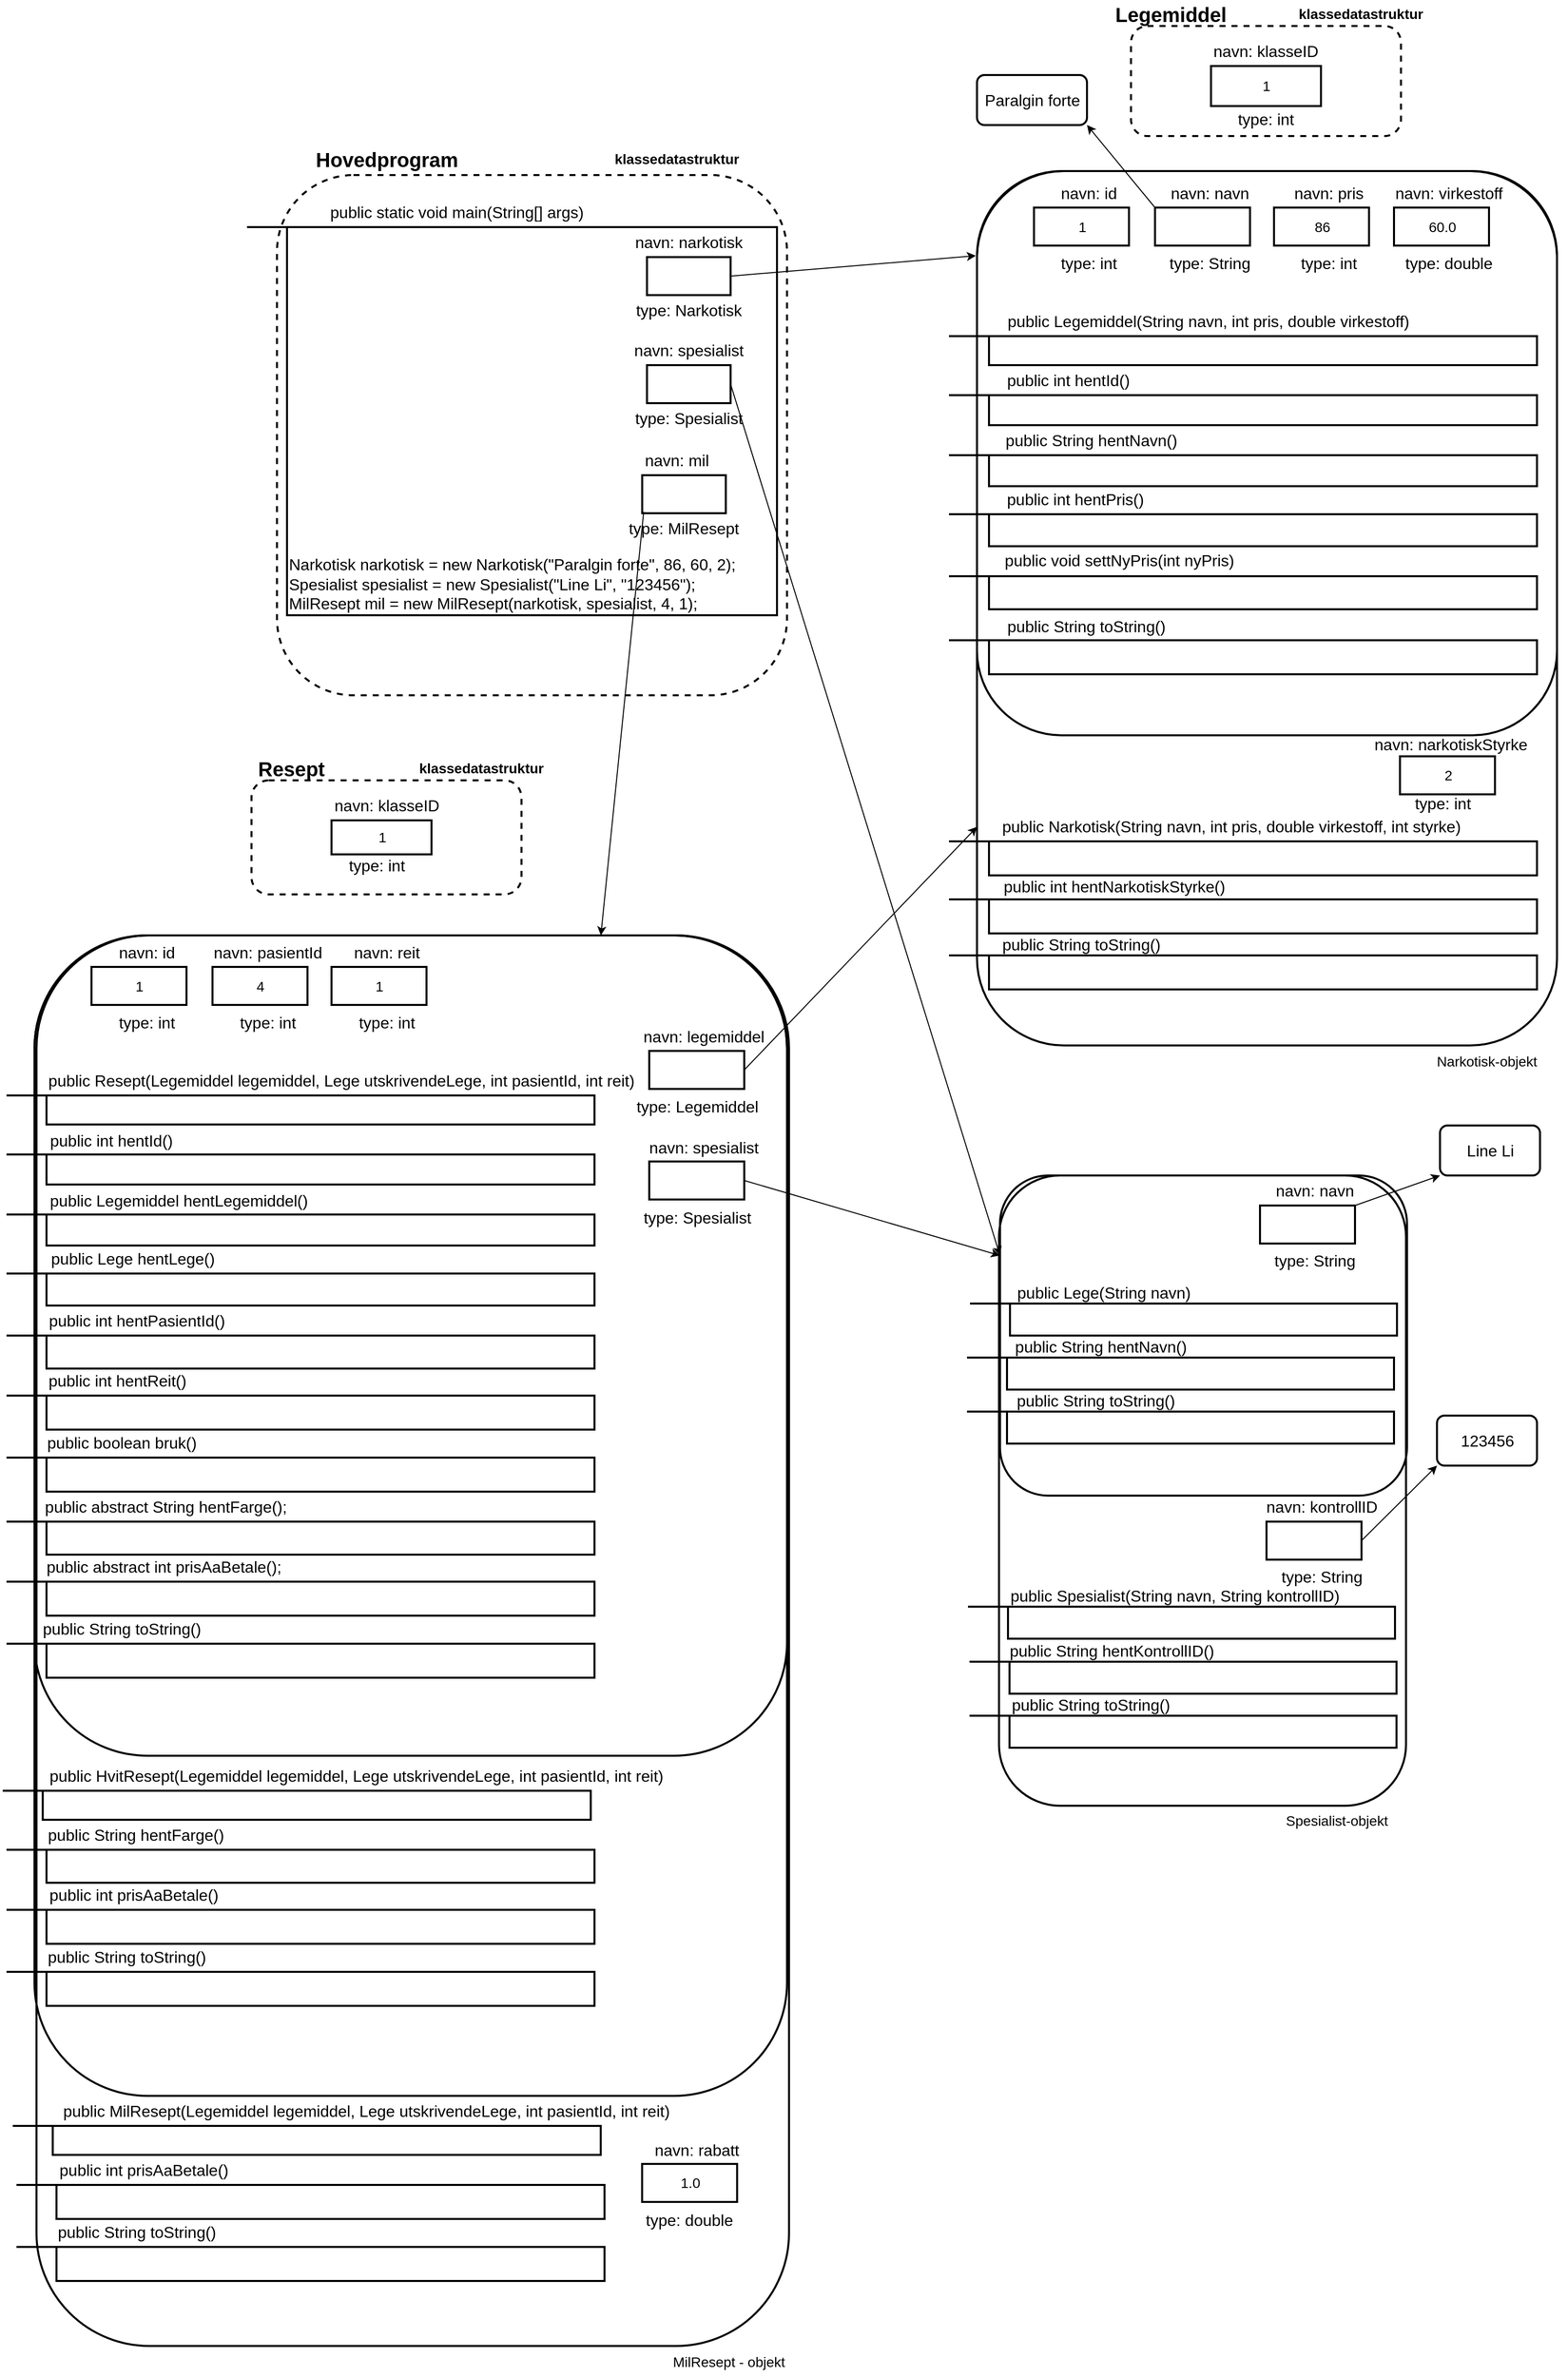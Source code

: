 <mxfile version="16.1.2" type="device"><diagram id="jL0R63EHGqSaQ3ebY0GH" name="Page-1"><mxGraphModel dx="2605" dy="2899" grid="1" gridSize="10" guides="1" tooltips="1" connect="1" arrows="1" fold="1" page="1" pageScale="1" pageWidth="827" pageHeight="1169" math="0" shadow="0"><root><mxCell id="0"/><mxCell id="1" parent="0"/><mxCell id="su1czz2jdHZfxwW2khni-202" value="" style="rounded=1;whiteSpace=wrap;html=1;fontSize=16;strokeWidth=2;fillColor=none;" parent="1" vertex="1"><mxGeometry x="-140.5" y="880" width="752.5" height="1410" as="geometry"/></mxCell><mxCell id="su1czz2jdHZfxwW2khni-120" value="" style="rounded=1;whiteSpace=wrap;html=1;fontSize=16;strokeWidth=2;fillColor=none;" parent="1" vertex="1"><mxGeometry x="-142.5" y="880" width="752.5" height="1160" as="geometry"/></mxCell><mxCell id="su1czz2jdHZfxwW2khni-105" value="" style="rounded=1;whiteSpace=wrap;html=1;fontSize=16;strokeWidth=2;fillColor=none;" parent="1" vertex="1"><mxGeometry x="822" y="1120" width="407" height="630" as="geometry"/></mxCell><mxCell id="su1czz2jdHZfxwW2khni-63" value="" style="rounded=1;whiteSpace=wrap;html=1;fontSize=16;strokeWidth=2;fillColor=none;" parent="1" vertex="1"><mxGeometry x="800" y="116" width="580" height="874" as="geometry"/></mxCell><mxCell id="su1czz2jdHZfxwW2khni-1" value="" style="rounded=1;whiteSpace=wrap;html=1;fillColor=none;strokeWidth=2;dashed=1;" parent="1" vertex="1"><mxGeometry x="100" y="120" width="510" height="520" as="geometry"/></mxCell><mxCell id="su1czz2jdHZfxwW2khni-2" value="klassedatastruktur" style="text;align=center;fontStyle=1;verticalAlign=middle;spacingLeft=3;spacingRight=3;strokeColor=none;rotatable=0;points=[[0,0.5],[1,0.5]];portConstraint=eastwest;dashed=1;fontSize=14;fillColor=none;" parent="1" vertex="1"><mxGeometry x="460" y="90" width="80" height="26" as="geometry"/></mxCell><mxCell id="su1czz2jdHZfxwW2khni-3" value="Hovedprogram" style="text;align=center;fontStyle=1;verticalAlign=middle;spacingLeft=3;spacingRight=3;strokeColor=none;rotatable=0;points=[[0,0.5],[1,0.5]];portConstraint=eastwest;dashed=1;fontSize=20;fillColor=none;" parent="1" vertex="1"><mxGeometry x="170" y="90" width="80" height="26" as="geometry"/></mxCell><mxCell id="su1czz2jdHZfxwW2khni-4" value="Narkotisk narkotisk = new Narkotisk(&quot;Paralgin forte&quot;, 86, 60, 2);&lt;br&gt;Spesialist spesialist = new Spesialist(&quot;Line Li&quot;, &quot;123456&quot;);&lt;br&gt;MilResept mil = new MilResept(narkotisk, spesialist, 4, 1);" style="html=1;fontSize=16;strokeWidth=2;fillColor=none;align=left;verticalAlign=bottom;" parent="1" vertex="1"><mxGeometry x="110" y="172" width="490" height="388" as="geometry"/></mxCell><mxCell id="su1czz2jdHZfxwW2khni-5" value="" style="line;strokeWidth=2;fillColor=none;align=left;verticalAlign=middle;spacingTop=-1;spacingLeft=3;spacingRight=3;rotatable=0;labelPosition=right;points=[];portConstraint=eastwest;fontSize=16;spacing=2;" parent="1" vertex="1"><mxGeometry x="70" y="168" width="40" height="8" as="geometry"/></mxCell><mxCell id="su1czz2jdHZfxwW2khni-6" value="public static void main(String[] args)" style="text;html=1;strokeColor=none;fillColor=none;align=center;verticalAlign=middle;whiteSpace=wrap;rounded=0;fontSize=16;" parent="1" vertex="1"><mxGeometry x="125" y="142" width="310" height="30" as="geometry"/></mxCell><mxCell id="995AMstIqSliwNWuY7Qv-9" style="edgeStyle=none;rounded=0;orthogonalLoop=1;jettySize=auto;html=1;exitX=1;exitY=0.5;exitDx=0;exitDy=0;entryX=-0.002;entryY=0.15;entryDx=0;entryDy=0;entryPerimeter=0;" edge="1" parent="1" source="su1czz2jdHZfxwW2khni-10" target="su1czz2jdHZfxwW2khni-19"><mxGeometry relative="1" as="geometry"/></mxCell><mxCell id="su1czz2jdHZfxwW2khni-10" value="" style="html=1;fontSize=14;strokeWidth=2;fillColor=none;" parent="1" vertex="1"><mxGeometry x="470" y="202" width="83.6" height="38" as="geometry"/></mxCell><mxCell id="su1czz2jdHZfxwW2khni-11" value="navn: narkotisk" style="text;html=1;strokeColor=none;fillColor=none;align=center;verticalAlign=middle;whiteSpace=wrap;rounded=0;fontSize=16;" parent="1" vertex="1"><mxGeometry x="439.8" y="172" width="144" height="30" as="geometry"/></mxCell><mxCell id="su1czz2jdHZfxwW2khni-12" value="type: Narkotisk" style="text;html=1;strokeColor=none;fillColor=none;align=center;verticalAlign=middle;whiteSpace=wrap;rounded=0;fontSize=16;" parent="1" vertex="1"><mxGeometry x="451.8" y="240" width="120" height="30" as="geometry"/></mxCell><mxCell id="995AMstIqSliwNWuY7Qv-10" style="edgeStyle=none;rounded=0;orthogonalLoop=1;jettySize=auto;html=1;exitX=1;exitY=0.5;exitDx=0;exitDy=0;entryX=0;entryY=0.25;entryDx=0;entryDy=0;" edge="1" parent="1" source="su1czz2jdHZfxwW2khni-13" target="su1czz2jdHZfxwW2khni-88"><mxGeometry relative="1" as="geometry"/></mxCell><mxCell id="su1czz2jdHZfxwW2khni-13" value="" style="html=1;fontSize=14;strokeWidth=2;fillColor=none;" parent="1" vertex="1"><mxGeometry x="470" y="310" width="83.6" height="38" as="geometry"/></mxCell><mxCell id="su1czz2jdHZfxwW2khni-14" value="navn: spesialist" style="text;html=1;strokeColor=none;fillColor=none;align=center;verticalAlign=middle;whiteSpace=wrap;rounded=0;fontSize=16;" parent="1" vertex="1"><mxGeometry x="439.8" y="280" width="144" height="30" as="geometry"/></mxCell><mxCell id="su1czz2jdHZfxwW2khni-15" value="type: Spesialist" style="text;html=1;strokeColor=none;fillColor=none;align=center;verticalAlign=middle;whiteSpace=wrap;rounded=0;fontSize=16;" parent="1" vertex="1"><mxGeometry x="451.8" y="348" width="120" height="30" as="geometry"/></mxCell><mxCell id="995AMstIqSliwNWuY7Qv-11" style="edgeStyle=none;rounded=0;orthogonalLoop=1;jettySize=auto;html=1;exitX=0.164;exitY=-0.044;exitDx=0;exitDy=0;entryX=0.75;entryY=0;entryDx=0;entryDy=0;exitPerimeter=0;" edge="1" parent="1" source="su1czz2jdHZfxwW2khni-18" target="su1czz2jdHZfxwW2khni-202"><mxGeometry relative="1" as="geometry"/></mxCell><mxCell id="su1czz2jdHZfxwW2khni-16" value="" style="html=1;fontSize=14;strokeWidth=2;fillColor=none;" parent="1" vertex="1"><mxGeometry x="465.2" y="420" width="83.6" height="38" as="geometry"/></mxCell><mxCell id="su1czz2jdHZfxwW2khni-17" value="navn: mil" style="text;html=1;strokeColor=none;fillColor=none;align=center;verticalAlign=middle;whiteSpace=wrap;rounded=0;fontSize=16;" parent="1" vertex="1"><mxGeometry x="428" y="390" width="144" height="30" as="geometry"/></mxCell><mxCell id="su1czz2jdHZfxwW2khni-18" value="type: MilResept" style="text;html=1;strokeColor=none;fillColor=none;align=center;verticalAlign=middle;whiteSpace=wrap;rounded=0;fontSize=16;" parent="1" vertex="1"><mxGeometry x="447" y="458" width="120" height="30" as="geometry"/></mxCell><mxCell id="su1czz2jdHZfxwW2khni-19" value="" style="rounded=1;whiteSpace=wrap;html=1;fontSize=16;strokeWidth=2;fillColor=none;" parent="1" vertex="1"><mxGeometry x="800" y="116" width="580" height="564" as="geometry"/></mxCell><mxCell id="su1czz2jdHZfxwW2khni-20" value="&lt;font style=&quot;font-size: 14px&quot;&gt;Narkotisk-objekt&lt;/font&gt;" style="text;html=1;strokeColor=none;fillColor=none;align=center;verticalAlign=middle;whiteSpace=wrap;rounded=0;fontSize=16;" parent="1" vertex="1"><mxGeometry x="1230" y="990" width="160" height="30" as="geometry"/></mxCell><mxCell id="su1czz2jdHZfxwW2khni-21" value="" style="rounded=1;whiteSpace=wrap;html=1;fillColor=none;strokeWidth=2;dashed=1;" parent="1" vertex="1"><mxGeometry x="954" y="-29" width="270" height="110" as="geometry"/></mxCell><mxCell id="su1czz2jdHZfxwW2khni-22" value="klassedatastruktur" style="text;align=center;fontStyle=1;verticalAlign=middle;spacingLeft=3;spacingRight=3;strokeColor=none;rotatable=0;points=[[0,0.5],[1,0.5]];portConstraint=eastwest;dashed=1;fontSize=14;fillColor=none;" parent="1" vertex="1"><mxGeometry x="1144" y="-55" width="80" height="26" as="geometry"/></mxCell><mxCell id="su1czz2jdHZfxwW2khni-23" value="Legemiddel" style="text;align=center;fontStyle=1;verticalAlign=middle;spacingLeft=3;spacingRight=3;strokeColor=none;rotatable=0;points=[[0,0.5],[1,0.5]];portConstraint=eastwest;dashed=1;fontSize=20;fillColor=none;" parent="1" vertex="1"><mxGeometry x="954" y="-55" width="80" height="26" as="geometry"/></mxCell><mxCell id="su1czz2jdHZfxwW2khni-24" value="1" style="html=1;fontSize=14;strokeWidth=2;fillColor=none;" parent="1" vertex="1"><mxGeometry x="1034" y="11" width="110" height="40" as="geometry"/></mxCell><mxCell id="su1czz2jdHZfxwW2khni-25" value="navn: klasseID" style="text;html=1;strokeColor=none;fillColor=none;align=center;verticalAlign=middle;whiteSpace=wrap;rounded=0;fontSize=16;" parent="1" vertex="1"><mxGeometry x="1017" y="-19" width="144" height="30" as="geometry"/></mxCell><mxCell id="su1czz2jdHZfxwW2khni-26" value="type: int" style="text;html=1;strokeColor=none;fillColor=none;align=center;verticalAlign=middle;whiteSpace=wrap;rounded=0;fontSize=16;" parent="1" vertex="1"><mxGeometry x="1029" y="49" width="120" height="30" as="geometry"/></mxCell><mxCell id="su1czz2jdHZfxwW2khni-28" value="1" style="html=1;fontSize=14;strokeWidth=2;fillColor=none;" parent="1" vertex="1"><mxGeometry x="857" y="152.5" width="95" height="38" as="geometry"/></mxCell><mxCell id="su1czz2jdHZfxwW2khni-29" value="navn: id" style="text;html=1;strokeColor=none;fillColor=none;align=center;verticalAlign=middle;whiteSpace=wrap;rounded=0;fontSize=16;" parent="1" vertex="1"><mxGeometry x="840" y="122.5" width="144" height="30" as="geometry"/></mxCell><mxCell id="su1czz2jdHZfxwW2khni-30" value="type: int" style="text;html=1;strokeColor=none;fillColor=none;align=center;verticalAlign=middle;whiteSpace=wrap;rounded=0;fontSize=16;" parent="1" vertex="1"><mxGeometry x="852" y="192.5" width="120" height="30" as="geometry"/></mxCell><mxCell id="995AMstIqSliwNWuY7Qv-6" style="rounded=0;orthogonalLoop=1;jettySize=auto;html=1;exitX=0;exitY=0;exitDx=0;exitDy=0;entryX=1;entryY=1;entryDx=0;entryDy=0;" edge="1" parent="1" source="su1czz2jdHZfxwW2khni-31" target="su1czz2jdHZfxwW2khni-40"><mxGeometry relative="1" as="geometry"/></mxCell><mxCell id="su1czz2jdHZfxwW2khni-31" value="" style="html=1;fontSize=14;strokeWidth=2;fillColor=none;" parent="1" vertex="1"><mxGeometry x="978" y="152.5" width="95" height="38" as="geometry"/></mxCell><mxCell id="su1czz2jdHZfxwW2khni-32" value="navn: navn" style="text;html=1;strokeColor=none;fillColor=none;align=center;verticalAlign=middle;whiteSpace=wrap;rounded=0;fontSize=16;" parent="1" vertex="1"><mxGeometry x="961" y="122.5" width="144" height="30" as="geometry"/></mxCell><mxCell id="su1czz2jdHZfxwW2khni-33" value="type: String" style="text;html=1;strokeColor=none;fillColor=none;align=center;verticalAlign=middle;whiteSpace=wrap;rounded=0;fontSize=16;" parent="1" vertex="1"><mxGeometry x="973" y="192.5" width="120" height="30" as="geometry"/></mxCell><mxCell id="su1czz2jdHZfxwW2khni-34" value="86" style="html=1;fontSize=14;strokeWidth=2;fillColor=none;" parent="1" vertex="1"><mxGeometry x="1097" y="152.5" width="95" height="38" as="geometry"/></mxCell><mxCell id="su1czz2jdHZfxwW2khni-35" value="navn: pris" style="text;html=1;strokeColor=none;fillColor=none;align=center;verticalAlign=middle;whiteSpace=wrap;rounded=0;fontSize=16;" parent="1" vertex="1"><mxGeometry x="1080" y="122.5" width="144" height="30" as="geometry"/></mxCell><mxCell id="su1czz2jdHZfxwW2khni-36" value="type: int" style="text;html=1;strokeColor=none;fillColor=none;align=center;verticalAlign=middle;whiteSpace=wrap;rounded=0;fontSize=16;" parent="1" vertex="1"><mxGeometry x="1092" y="192.5" width="120" height="30" as="geometry"/></mxCell><mxCell id="su1czz2jdHZfxwW2khni-37" value="60.0" style="html=1;fontSize=14;strokeWidth=2;fillColor=none;" parent="1" vertex="1"><mxGeometry x="1217" y="152.5" width="95" height="38" as="geometry"/></mxCell><mxCell id="su1czz2jdHZfxwW2khni-38" value="navn: virkestoff" style="text;html=1;strokeColor=none;fillColor=none;align=center;verticalAlign=middle;whiteSpace=wrap;rounded=0;fontSize=16;" parent="1" vertex="1"><mxGeometry x="1200" y="122.5" width="144" height="30" as="geometry"/></mxCell><mxCell id="su1czz2jdHZfxwW2khni-39" value="type: double" style="text;html=1;strokeColor=none;fillColor=none;align=center;verticalAlign=middle;whiteSpace=wrap;rounded=0;fontSize=16;" parent="1" vertex="1"><mxGeometry x="1212" y="192.5" width="120" height="30" as="geometry"/></mxCell><mxCell id="su1czz2jdHZfxwW2khni-40" value="Paralgin forte" style="html=1;fontSize=16;strokeWidth=2;fillColor=none;rounded=1;" parent="1" vertex="1"><mxGeometry x="800" y="20" width="110" height="50" as="geometry"/></mxCell><mxCell id="su1czz2jdHZfxwW2khni-41" value="" style="html=1;fontSize=16;strokeWidth=2;fillColor=none;align=left;verticalAlign=top;" parent="1" vertex="1"><mxGeometry x="812" y="281" width="548" height="29" as="geometry"/></mxCell><mxCell id="su1czz2jdHZfxwW2khni-42" value="" style="line;strokeWidth=2;fillColor=none;align=left;verticalAlign=middle;spacingTop=-1;spacingLeft=3;spacingRight=3;rotatable=0;labelPosition=right;points=[];portConstraint=eastwest;fontSize=16;spacing=2;" parent="1" vertex="1"><mxGeometry x="772" y="277" width="40" height="8" as="geometry"/></mxCell><mxCell id="su1czz2jdHZfxwW2khni-43" value="public Legemiddel(String navn, int pris, double virkestoff)" style="text;html=1;strokeColor=none;fillColor=none;align=center;verticalAlign=middle;whiteSpace=wrap;rounded=0;fontSize=16;" parent="1" vertex="1"><mxGeometry x="800" y="251" width="463" height="30" as="geometry"/></mxCell><mxCell id="su1czz2jdHZfxwW2khni-44" value="" style="html=1;fontSize=16;strokeWidth=2;fillColor=none;align=left;verticalAlign=top;" parent="1" vertex="1"><mxGeometry x="812" y="340" width="548" height="30" as="geometry"/></mxCell><mxCell id="su1czz2jdHZfxwW2khni-45" value="" style="line;strokeWidth=2;fillColor=none;align=left;verticalAlign=middle;spacingTop=-1;spacingLeft=3;spacingRight=3;rotatable=0;labelPosition=right;points=[];portConstraint=eastwest;fontSize=16;spacing=2;" parent="1" vertex="1"><mxGeometry x="772" y="336" width="40" height="8" as="geometry"/></mxCell><mxCell id="su1czz2jdHZfxwW2khni-46" value="public int hentId()" style="text;html=1;strokeColor=none;fillColor=none;align=center;verticalAlign=middle;whiteSpace=wrap;rounded=0;fontSize=16;" parent="1" vertex="1"><mxGeometry x="660" y="310" width="463" height="30" as="geometry"/></mxCell><mxCell id="su1czz2jdHZfxwW2khni-47" value="" style="html=1;fontSize=16;strokeWidth=2;fillColor=none;align=left;verticalAlign=top;" parent="1" vertex="1"><mxGeometry x="812" y="400" width="548" height="31" as="geometry"/></mxCell><mxCell id="su1czz2jdHZfxwW2khni-48" value="" style="line;strokeWidth=2;fillColor=none;align=left;verticalAlign=middle;spacingTop=-1;spacingLeft=3;spacingRight=3;rotatable=0;labelPosition=right;points=[];portConstraint=eastwest;fontSize=16;spacing=2;" parent="1" vertex="1"><mxGeometry x="772" y="396" width="40" height="8" as="geometry"/></mxCell><mxCell id="su1czz2jdHZfxwW2khni-49" value="public String hentNavn()" style="text;html=1;strokeColor=none;fillColor=none;align=center;verticalAlign=middle;whiteSpace=wrap;rounded=0;fontSize=16;" parent="1" vertex="1"><mxGeometry x="683" y="370" width="463" height="30" as="geometry"/></mxCell><mxCell id="su1czz2jdHZfxwW2khni-50" value="" style="html=1;fontSize=16;strokeWidth=2;fillColor=none;align=left;verticalAlign=top;" parent="1" vertex="1"><mxGeometry x="812" y="459" width="548" height="32" as="geometry"/></mxCell><mxCell id="su1czz2jdHZfxwW2khni-51" value="" style="line;strokeWidth=2;fillColor=none;align=left;verticalAlign=middle;spacingTop=-1;spacingLeft=3;spacingRight=3;rotatable=0;labelPosition=right;points=[];portConstraint=eastwest;fontSize=16;spacing=2;" parent="1" vertex="1"><mxGeometry x="772" y="455" width="40" height="8" as="geometry"/></mxCell><mxCell id="su1czz2jdHZfxwW2khni-52" value="public int hentPris()" style="text;html=1;strokeColor=none;fillColor=none;align=center;verticalAlign=middle;whiteSpace=wrap;rounded=0;fontSize=16;" parent="1" vertex="1"><mxGeometry x="667" y="429" width="463" height="30" as="geometry"/></mxCell><mxCell id="su1czz2jdHZfxwW2khni-53" value="" style="html=1;fontSize=16;strokeWidth=2;fillColor=none;align=left;verticalAlign=top;" parent="1" vertex="1"><mxGeometry x="812" y="521" width="548" height="33" as="geometry"/></mxCell><mxCell id="su1czz2jdHZfxwW2khni-54" value="" style="line;strokeWidth=2;fillColor=none;align=left;verticalAlign=middle;spacingTop=-1;spacingLeft=3;spacingRight=3;rotatable=0;labelPosition=right;points=[];portConstraint=eastwest;fontSize=16;spacing=2;" parent="1" vertex="1"><mxGeometry x="772" y="517" width="40" height="8" as="geometry"/></mxCell><mxCell id="su1czz2jdHZfxwW2khni-55" value="public void settNyPris(int nyPris)" style="text;html=1;strokeColor=none;fillColor=none;align=center;verticalAlign=middle;whiteSpace=wrap;rounded=0;fontSize=16;" parent="1" vertex="1"><mxGeometry x="711" y="490" width="463" height="30" as="geometry"/></mxCell><mxCell id="su1czz2jdHZfxwW2khni-56" value="" style="html=1;fontSize=16;strokeWidth=2;fillColor=none;align=left;verticalAlign=top;" parent="1" vertex="1"><mxGeometry x="812" y="585" width="548" height="34" as="geometry"/></mxCell><mxCell id="su1czz2jdHZfxwW2khni-57" value="" style="line;strokeWidth=2;fillColor=none;align=left;verticalAlign=middle;spacingTop=-1;spacingLeft=3;spacingRight=3;rotatable=0;labelPosition=right;points=[];portConstraint=eastwest;fontSize=16;spacing=2;" parent="1" vertex="1"><mxGeometry x="772" y="581" width="40" height="8" as="geometry"/></mxCell><mxCell id="su1czz2jdHZfxwW2khni-58" value="public String toString()" style="text;html=1;strokeColor=none;fillColor=none;align=center;verticalAlign=middle;whiteSpace=wrap;rounded=0;fontSize=16;" parent="1" vertex="1"><mxGeometry x="677.5" y="556" width="463" height="30" as="geometry"/></mxCell><mxCell id="su1czz2jdHZfxwW2khni-59" style="edgeStyle=orthogonalEdgeStyle;rounded=0;orthogonalLoop=1;jettySize=auto;html=1;exitX=0.5;exitY=1;exitDx=0;exitDy=0;" parent="1" source="su1czz2jdHZfxwW2khni-19" target="su1czz2jdHZfxwW2khni-19" edge="1"><mxGeometry relative="1" as="geometry"/></mxCell><mxCell id="su1czz2jdHZfxwW2khni-68" value="2" style="html=1;fontSize=14;strokeWidth=2;fillColor=none;" parent="1" vertex="1"><mxGeometry x="1223" y="701" width="95" height="38" as="geometry"/></mxCell><mxCell id="su1czz2jdHZfxwW2khni-69" value="navn: narkotiskStyrke" style="text;html=1;strokeColor=none;fillColor=none;align=center;verticalAlign=middle;whiteSpace=wrap;rounded=0;fontSize=16;" parent="1" vertex="1"><mxGeometry x="1187" y="674" width="174" height="30" as="geometry"/></mxCell><mxCell id="su1czz2jdHZfxwW2khni-70" value="type: int" style="text;html=1;strokeColor=none;fillColor=none;align=center;verticalAlign=middle;whiteSpace=wrap;rounded=0;fontSize=16;" parent="1" vertex="1"><mxGeometry x="1206" y="733" width="120" height="30" as="geometry"/></mxCell><mxCell id="su1czz2jdHZfxwW2khni-73" value="" style="html=1;fontSize=16;strokeWidth=2;fillColor=none;align=left;verticalAlign=top;" parent="1" vertex="1"><mxGeometry x="812" y="786" width="548" height="34" as="geometry"/></mxCell><mxCell id="su1czz2jdHZfxwW2khni-74" value="" style="line;strokeWidth=2;fillColor=none;align=left;verticalAlign=middle;spacingTop=-1;spacingLeft=3;spacingRight=3;rotatable=0;labelPosition=right;points=[];portConstraint=eastwest;fontSize=16;spacing=2;" parent="1" vertex="1"><mxGeometry x="772" y="782" width="40" height="8" as="geometry"/></mxCell><mxCell id="su1czz2jdHZfxwW2khni-75" value="public Narkotisk(String navn, int pris, double virkestoff, int styrke)" style="text;html=1;strokeColor=none;fillColor=none;align=center;verticalAlign=middle;whiteSpace=wrap;rounded=0;fontSize=16;" parent="1" vertex="1"><mxGeometry x="823" y="756" width="463" height="30" as="geometry"/></mxCell><mxCell id="su1czz2jdHZfxwW2khni-82" value="" style="html=1;fontSize=16;strokeWidth=2;fillColor=none;align=left;verticalAlign=top;" parent="1" vertex="1"><mxGeometry x="812" y="844" width="548" height="34" as="geometry"/></mxCell><mxCell id="su1czz2jdHZfxwW2khni-83" value="" style="line;strokeWidth=2;fillColor=none;align=left;verticalAlign=middle;spacingTop=-1;spacingLeft=3;spacingRight=3;rotatable=0;labelPosition=right;points=[];portConstraint=eastwest;fontSize=16;spacing=2;" parent="1" vertex="1"><mxGeometry x="772" y="840" width="40" height="8" as="geometry"/></mxCell><mxCell id="su1czz2jdHZfxwW2khni-84" value="public int hentNarkotiskStyrke()" style="text;html=1;strokeColor=none;fillColor=none;align=center;verticalAlign=middle;whiteSpace=wrap;rounded=0;fontSize=16;" parent="1" vertex="1"><mxGeometry x="706" y="816" width="463" height="30" as="geometry"/></mxCell><mxCell id="su1czz2jdHZfxwW2khni-85" value="" style="html=1;fontSize=16;strokeWidth=2;fillColor=none;align=left;verticalAlign=top;" parent="1" vertex="1"><mxGeometry x="812" y="900" width="548" height="34" as="geometry"/></mxCell><mxCell id="su1czz2jdHZfxwW2khni-86" value="" style="line;strokeWidth=2;fillColor=none;align=left;verticalAlign=middle;spacingTop=-1;spacingLeft=3;spacingRight=3;rotatable=0;labelPosition=right;points=[];portConstraint=eastwest;fontSize=16;spacing=2;" parent="1" vertex="1"><mxGeometry x="772" y="896" width="40" height="8" as="geometry"/></mxCell><mxCell id="su1czz2jdHZfxwW2khni-87" value="public String toString()" style="text;html=1;strokeColor=none;fillColor=none;align=center;verticalAlign=middle;whiteSpace=wrap;rounded=0;fontSize=16;" parent="1" vertex="1"><mxGeometry x="673" y="874" width="463" height="30" as="geometry"/></mxCell><mxCell id="su1czz2jdHZfxwW2khni-88" value="" style="rounded=1;whiteSpace=wrap;html=1;fontSize=16;strokeWidth=2;fillColor=none;" parent="1" vertex="1"><mxGeometry x="823" y="1120" width="407" height="320" as="geometry"/></mxCell><mxCell id="su1czz2jdHZfxwW2khni-89" value="&lt;font style=&quot;font-size: 14px&quot;&gt;Spesialist-objekt&lt;/font&gt;" style="text;html=1;strokeColor=none;fillColor=none;align=center;verticalAlign=middle;whiteSpace=wrap;rounded=0;fontSize=16;" parent="1" vertex="1"><mxGeometry x="1080" y="1749" width="160" height="30" as="geometry"/></mxCell><mxCell id="995AMstIqSliwNWuY7Qv-7" style="edgeStyle=none;rounded=0;orthogonalLoop=1;jettySize=auto;html=1;exitX=1;exitY=0;exitDx=0;exitDy=0;entryX=0;entryY=1;entryDx=0;entryDy=0;" edge="1" parent="1" source="su1czz2jdHZfxwW2khni-91" target="su1czz2jdHZfxwW2khni-94"><mxGeometry relative="1" as="geometry"/></mxCell><mxCell id="su1czz2jdHZfxwW2khni-91" value="" style="html=1;fontSize=14;strokeWidth=2;fillColor=none;" parent="1" vertex="1"><mxGeometry x="1083" y="1150" width="95" height="38" as="geometry"/></mxCell><mxCell id="su1czz2jdHZfxwW2khni-92" value="navn: navn" style="text;html=1;strokeColor=none;fillColor=none;align=center;verticalAlign=middle;whiteSpace=wrap;rounded=0;fontSize=16;" parent="1" vertex="1"><mxGeometry x="1066" y="1120" width="144" height="30" as="geometry"/></mxCell><mxCell id="su1czz2jdHZfxwW2khni-93" value="type: String" style="text;html=1;strokeColor=none;fillColor=none;align=center;verticalAlign=middle;whiteSpace=wrap;rounded=0;fontSize=16;" parent="1" vertex="1"><mxGeometry x="1078" y="1190" width="120" height="30" as="geometry"/></mxCell><mxCell id="su1czz2jdHZfxwW2khni-94" value="Line Li" style="html=1;fontSize=16;strokeWidth=2;fillColor=none;rounded=1;" parent="1" vertex="1"><mxGeometry x="1263" y="1070" width="100" height="50" as="geometry"/></mxCell><mxCell id="su1czz2jdHZfxwW2khni-96" value="" style="html=1;fontSize=16;strokeWidth=2;fillColor=none;align=left;verticalAlign=top;" parent="1" vertex="1"><mxGeometry x="833" y="1248" width="387" height="32" as="geometry"/></mxCell><mxCell id="su1czz2jdHZfxwW2khni-97" value="" style="line;strokeWidth=2;fillColor=none;align=left;verticalAlign=middle;spacingTop=-1;spacingLeft=3;spacingRight=3;rotatable=0;labelPosition=right;points=[];portConstraint=eastwest;fontSize=16;spacing=2;" parent="1" vertex="1"><mxGeometry x="793" y="1244" width="40" height="8" as="geometry"/></mxCell><mxCell id="su1czz2jdHZfxwW2khni-98" value="public Lege(String navn)" style="text;html=1;strokeColor=none;fillColor=none;align=center;verticalAlign=middle;whiteSpace=wrap;rounded=0;fontSize=16;" parent="1" vertex="1"><mxGeometry x="772" y="1222" width="310" height="30" as="geometry"/></mxCell><mxCell id="su1czz2jdHZfxwW2khni-99" value="" style="html=1;fontSize=16;strokeWidth=2;fillColor=none;align=left;verticalAlign=top;" parent="1" vertex="1"><mxGeometry x="830" y="1302" width="387" height="32" as="geometry"/></mxCell><mxCell id="su1czz2jdHZfxwW2khni-100" value="" style="line;strokeWidth=2;fillColor=none;align=left;verticalAlign=middle;spacingTop=-1;spacingLeft=3;spacingRight=3;rotatable=0;labelPosition=right;points=[];portConstraint=eastwest;fontSize=16;spacing=2;" parent="1" vertex="1"><mxGeometry x="790" y="1298" width="40" height="8" as="geometry"/></mxCell><mxCell id="su1czz2jdHZfxwW2khni-101" value="public String hentNavn()" style="text;html=1;strokeColor=none;fillColor=none;align=center;verticalAlign=middle;whiteSpace=wrap;rounded=0;fontSize=16;" parent="1" vertex="1"><mxGeometry x="769" y="1276" width="310" height="30" as="geometry"/></mxCell><mxCell id="su1czz2jdHZfxwW2khni-102" value="" style="html=1;fontSize=16;strokeWidth=2;fillColor=none;align=left;verticalAlign=top;" parent="1" vertex="1"><mxGeometry x="830" y="1356" width="387" height="32" as="geometry"/></mxCell><mxCell id="su1czz2jdHZfxwW2khni-103" value="" style="line;strokeWidth=2;fillColor=none;align=left;verticalAlign=middle;spacingTop=-1;spacingLeft=3;spacingRight=3;rotatable=0;labelPosition=right;points=[];portConstraint=eastwest;fontSize=16;spacing=2;" parent="1" vertex="1"><mxGeometry x="790" y="1352" width="40" height="8" as="geometry"/></mxCell><mxCell id="su1czz2jdHZfxwW2khni-104" value="public String toString()" style="text;html=1;strokeColor=none;fillColor=none;align=center;verticalAlign=middle;whiteSpace=wrap;rounded=0;fontSize=16;" parent="1" vertex="1"><mxGeometry x="764" y="1330" width="310" height="30" as="geometry"/></mxCell><mxCell id="su1czz2jdHZfxwW2khni-107" value="" style="html=1;fontSize=16;strokeWidth=2;fillColor=none;align=left;verticalAlign=top;" parent="1" vertex="1"><mxGeometry x="831" y="1551" width="387" height="32" as="geometry"/></mxCell><mxCell id="su1czz2jdHZfxwW2khni-108" value="" style="line;strokeWidth=2;fillColor=none;align=left;verticalAlign=middle;spacingTop=-1;spacingLeft=3;spacingRight=3;rotatable=0;labelPosition=right;points=[];portConstraint=eastwest;fontSize=16;spacing=2;" parent="1" vertex="1"><mxGeometry x="791" y="1547" width="40" height="8" as="geometry"/></mxCell><mxCell id="su1czz2jdHZfxwW2khni-109" value="public Spesialist(String navn, String kontrollID)" style="text;html=1;strokeColor=none;fillColor=none;align=center;verticalAlign=middle;whiteSpace=wrap;rounded=0;fontSize=16;" parent="1" vertex="1"><mxGeometry x="806" y="1525" width="384" height="30" as="geometry"/></mxCell><mxCell id="995AMstIqSliwNWuY7Qv-8" style="edgeStyle=none;rounded=0;orthogonalLoop=1;jettySize=auto;html=1;exitX=1;exitY=0.5;exitDx=0;exitDy=0;entryX=0;entryY=1;entryDx=0;entryDy=0;" edge="1" parent="1" source="su1czz2jdHZfxwW2khni-110" target="su1czz2jdHZfxwW2khni-113"><mxGeometry relative="1" as="geometry"/></mxCell><mxCell id="su1czz2jdHZfxwW2khni-110" value="" style="html=1;fontSize=14;strokeWidth=2;fillColor=none;" parent="1" vertex="1"><mxGeometry x="1089.5" y="1466" width="95" height="38" as="geometry"/></mxCell><mxCell id="su1czz2jdHZfxwW2khni-111" value="navn: kontrollID" style="text;html=1;strokeColor=none;fillColor=none;align=center;verticalAlign=middle;whiteSpace=wrap;rounded=0;fontSize=16;" parent="1" vertex="1"><mxGeometry x="1072.5" y="1436" width="144" height="30" as="geometry"/></mxCell><mxCell id="su1czz2jdHZfxwW2khni-112" value="type: String" style="text;html=1;strokeColor=none;fillColor=none;align=center;verticalAlign=middle;whiteSpace=wrap;rounded=0;fontSize=16;" parent="1" vertex="1"><mxGeometry x="1084.5" y="1506" width="120" height="30" as="geometry"/></mxCell><mxCell id="su1czz2jdHZfxwW2khni-113" value="123456" style="html=1;fontSize=16;strokeWidth=2;fillColor=none;rounded=1;" parent="1" vertex="1"><mxGeometry x="1260" y="1360" width="100" height="50" as="geometry"/></mxCell><mxCell id="su1czz2jdHZfxwW2khni-114" value="" style="html=1;fontSize=16;strokeWidth=2;fillColor=none;align=left;verticalAlign=top;" parent="1" vertex="1"><mxGeometry x="832.5" y="1606" width="387" height="32" as="geometry"/></mxCell><mxCell id="su1czz2jdHZfxwW2khni-115" value="" style="line;strokeWidth=2;fillColor=none;align=left;verticalAlign=middle;spacingTop=-1;spacingLeft=3;spacingRight=3;rotatable=0;labelPosition=right;points=[];portConstraint=eastwest;fontSize=16;spacing=2;" parent="1" vertex="1"><mxGeometry x="792.5" y="1602" width="40" height="8" as="geometry"/></mxCell><mxCell id="su1czz2jdHZfxwW2khni-116" value="public String hentKontrollID()" style="text;html=1;strokeColor=none;fillColor=none;align=center;verticalAlign=middle;whiteSpace=wrap;rounded=0;fontSize=16;" parent="1" vertex="1"><mxGeometry x="779.5" y="1580" width="310" height="30" as="geometry"/></mxCell><mxCell id="su1czz2jdHZfxwW2khni-117" value="" style="html=1;fontSize=16;strokeWidth=2;fillColor=none;align=left;verticalAlign=top;" parent="1" vertex="1"><mxGeometry x="832.5" y="1660" width="387" height="32" as="geometry"/></mxCell><mxCell id="su1czz2jdHZfxwW2khni-118" value="" style="line;strokeWidth=2;fillColor=none;align=left;verticalAlign=middle;spacingTop=-1;spacingLeft=3;spacingRight=3;rotatable=0;labelPosition=right;points=[];portConstraint=eastwest;fontSize=16;spacing=2;" parent="1" vertex="1"><mxGeometry x="792.5" y="1656" width="40" height="8" as="geometry"/></mxCell><mxCell id="su1czz2jdHZfxwW2khni-119" value="public String toString()" style="text;html=1;strokeColor=none;fillColor=none;align=center;verticalAlign=middle;whiteSpace=wrap;rounded=0;fontSize=16;" parent="1" vertex="1"><mxGeometry x="758.5" y="1634" width="310" height="30" as="geometry"/></mxCell><mxCell id="su1czz2jdHZfxwW2khni-121" value="" style="rounded=1;whiteSpace=wrap;html=1;fontSize=16;strokeWidth=2;fillColor=none;" parent="1" vertex="1"><mxGeometry x="-142.5" y="880" width="752.5" height="820" as="geometry"/></mxCell><mxCell id="su1czz2jdHZfxwW2khni-122" value="&lt;font style=&quot;font-size: 14px&quot;&gt;MilResept - objekt&lt;/font&gt;" style="text;html=1;strokeColor=none;fillColor=none;align=center;verticalAlign=middle;whiteSpace=wrap;rounded=0;fontSize=16;" parent="1" vertex="1"><mxGeometry x="472.25" y="2290" width="160" height="30" as="geometry"/></mxCell><mxCell id="su1czz2jdHZfxwW2khni-123" value="" style="rounded=1;whiteSpace=wrap;html=1;fillColor=none;strokeWidth=2;dashed=1;" parent="1" vertex="1"><mxGeometry x="74.5" y="725" width="270" height="114" as="geometry"/></mxCell><mxCell id="su1czz2jdHZfxwW2khni-124" value="klassedatastruktur" style="text;align=center;fontStyle=1;verticalAlign=middle;spacingLeft=3;spacingRight=3;strokeColor=none;rotatable=0;points=[[0,0.5],[1,0.5]];portConstraint=eastwest;dashed=1;fontSize=14;fillColor=none;" parent="1" vertex="1"><mxGeometry x="264.5" y="699" width="80" height="26" as="geometry"/></mxCell><mxCell id="su1czz2jdHZfxwW2khni-125" value="Resept" style="text;align=center;fontStyle=1;verticalAlign=middle;spacingLeft=3;spacingRight=3;strokeColor=none;rotatable=0;points=[[0,0.5],[1,0.5]];portConstraint=eastwest;dashed=1;fontSize=20;fillColor=none;" parent="1" vertex="1"><mxGeometry x="74.5" y="699" width="80" height="26" as="geometry"/></mxCell><mxCell id="su1czz2jdHZfxwW2khni-126" value="1" style="html=1;fontSize=14;strokeWidth=2;fillColor=none;" parent="1" vertex="1"><mxGeometry x="154.5" y="765" width="100" height="34" as="geometry"/></mxCell><mxCell id="su1czz2jdHZfxwW2khni-127" value="navn: klasseID" style="text;html=1;strokeColor=none;fillColor=none;align=center;verticalAlign=middle;whiteSpace=wrap;rounded=0;fontSize=16;" parent="1" vertex="1"><mxGeometry x="137.5" y="735" width="144" height="30" as="geometry"/></mxCell><mxCell id="su1czz2jdHZfxwW2khni-128" value="type: int" style="text;html=1;strokeColor=none;fillColor=none;align=center;verticalAlign=middle;whiteSpace=wrap;rounded=0;fontSize=16;" parent="1" vertex="1"><mxGeometry x="139.5" y="795" width="120" height="30" as="geometry"/></mxCell><mxCell id="su1czz2jdHZfxwW2khni-129" value="1" style="html=1;fontSize=14;strokeWidth=2;fillColor=none;" parent="1" vertex="1"><mxGeometry x="-85.5" y="911.5" width="95" height="38" as="geometry"/></mxCell><mxCell id="su1czz2jdHZfxwW2khni-130" value="navn: id" style="text;html=1;strokeColor=none;fillColor=none;align=center;verticalAlign=middle;whiteSpace=wrap;rounded=0;fontSize=16;" parent="1" vertex="1"><mxGeometry x="-102.5" y="881.5" width="144" height="30" as="geometry"/></mxCell><mxCell id="su1czz2jdHZfxwW2khni-131" value="type: int" style="text;html=1;strokeColor=none;fillColor=none;align=center;verticalAlign=middle;whiteSpace=wrap;rounded=0;fontSize=16;" parent="1" vertex="1"><mxGeometry x="-90.5" y="951.5" width="120" height="30" as="geometry"/></mxCell><mxCell id="su1czz2jdHZfxwW2khni-132" value="4" style="html=1;fontSize=14;strokeWidth=2;fillColor=none;" parent="1" vertex="1"><mxGeometry x="35.5" y="911.5" width="95" height="38" as="geometry"/></mxCell><mxCell id="su1czz2jdHZfxwW2khni-133" value="navn: pasientId" style="text;html=1;strokeColor=none;fillColor=none;align=center;verticalAlign=middle;whiteSpace=wrap;rounded=0;fontSize=16;" parent="1" vertex="1"><mxGeometry x="18.5" y="881.5" width="144" height="30" as="geometry"/></mxCell><mxCell id="su1czz2jdHZfxwW2khni-134" value="type: int" style="text;html=1;strokeColor=none;fillColor=none;align=center;verticalAlign=middle;whiteSpace=wrap;rounded=0;fontSize=16;" parent="1" vertex="1"><mxGeometry x="30.5" y="951.5" width="120" height="30" as="geometry"/></mxCell><mxCell id="su1czz2jdHZfxwW2khni-135" value="1" style="html=1;fontSize=14;strokeWidth=2;fillColor=none;" parent="1" vertex="1"><mxGeometry x="154.5" y="911.5" width="95" height="38" as="geometry"/></mxCell><mxCell id="su1czz2jdHZfxwW2khni-136" value="navn: reit" style="text;html=1;strokeColor=none;fillColor=none;align=center;verticalAlign=middle;whiteSpace=wrap;rounded=0;fontSize=16;" parent="1" vertex="1"><mxGeometry x="137.5" y="881.5" width="144" height="30" as="geometry"/></mxCell><mxCell id="su1czz2jdHZfxwW2khni-137" value="type: int" style="text;html=1;strokeColor=none;fillColor=none;align=center;verticalAlign=middle;whiteSpace=wrap;rounded=0;fontSize=16;" parent="1" vertex="1"><mxGeometry x="149.5" y="951.5" width="120" height="30" as="geometry"/></mxCell><mxCell id="995AMstIqSliwNWuY7Qv-12" style="edgeStyle=none;rounded=0;orthogonalLoop=1;jettySize=auto;html=1;exitX=1;exitY=0.5;exitDx=0;exitDy=0;entryX=0;entryY=0.75;entryDx=0;entryDy=0;" edge="1" parent="1" source="su1czz2jdHZfxwW2khni-138" target="su1czz2jdHZfxwW2khni-63"><mxGeometry relative="1" as="geometry"/></mxCell><mxCell id="su1czz2jdHZfxwW2khni-138" value="" style="html=1;fontSize=14;strokeWidth=2;fillColor=none;" parent="1" vertex="1"><mxGeometry x="472.25" y="995.5" width="95" height="38" as="geometry"/></mxCell><mxCell id="su1czz2jdHZfxwW2khni-139" value="navn: legemiddel" style="text;html=1;strokeColor=none;fillColor=none;align=center;verticalAlign=middle;whiteSpace=wrap;rounded=0;fontSize=16;" parent="1" vertex="1"><mxGeometry x="455.25" y="965.5" width="144" height="30" as="geometry"/></mxCell><mxCell id="su1czz2jdHZfxwW2khni-140" value="type: Legemiddel" style="text;html=1;strokeColor=none;fillColor=none;align=center;verticalAlign=middle;whiteSpace=wrap;rounded=0;fontSize=16;" parent="1" vertex="1"><mxGeometry x="454.5" y="1035.5" width="130.5" height="30" as="geometry"/></mxCell><mxCell id="su1czz2jdHZfxwW2khni-142" value="" style="html=1;fontSize=16;strokeWidth=2;fillColor=none;align=left;verticalAlign=top;" parent="1" vertex="1"><mxGeometry x="-130.5" y="1040" width="548" height="29" as="geometry"/></mxCell><mxCell id="su1czz2jdHZfxwW2khni-143" value="" style="line;strokeWidth=2;fillColor=none;align=left;verticalAlign=middle;spacingTop=-1;spacingLeft=3;spacingRight=3;rotatable=0;labelPosition=right;points=[];portConstraint=eastwest;fontSize=16;spacing=2;" parent="1" vertex="1"><mxGeometry x="-170.5" y="1036" width="40" height="8" as="geometry"/></mxCell><mxCell id="su1czz2jdHZfxwW2khni-144" value="public Resept(Legemiddel legemiddel, Lege utskrivendeLege, int pasientId, int reit)" style="text;html=1;strokeColor=none;fillColor=none;align=center;verticalAlign=middle;whiteSpace=wrap;rounded=0;fontSize=16;" parent="1" vertex="1"><mxGeometry x="-137.5" y="1010" width="602.5" height="30" as="geometry"/></mxCell><mxCell id="su1czz2jdHZfxwW2khni-145" value="" style="html=1;fontSize=16;strokeWidth=2;fillColor=none;align=left;verticalAlign=top;" parent="1" vertex="1"><mxGeometry x="-130.5" y="1099" width="548" height="30" as="geometry"/></mxCell><mxCell id="su1czz2jdHZfxwW2khni-146" value="" style="line;strokeWidth=2;fillColor=none;align=left;verticalAlign=middle;spacingTop=-1;spacingLeft=3;spacingRight=3;rotatable=0;labelPosition=right;points=[];portConstraint=eastwest;fontSize=16;spacing=2;" parent="1" vertex="1"><mxGeometry x="-170.5" y="1095" width="40" height="8" as="geometry"/></mxCell><mxCell id="su1czz2jdHZfxwW2khni-147" value="" style="html=1;fontSize=16;strokeWidth=2;fillColor=none;align=left;verticalAlign=top;" parent="1" vertex="1"><mxGeometry x="-130.5" y="1159" width="548" height="31" as="geometry"/></mxCell><mxCell id="su1czz2jdHZfxwW2khni-148" value="" style="line;strokeWidth=2;fillColor=none;align=left;verticalAlign=middle;spacingTop=-1;spacingLeft=3;spacingRight=3;rotatable=0;labelPosition=right;points=[];portConstraint=eastwest;fontSize=16;spacing=2;" parent="1" vertex="1"><mxGeometry x="-170.5" y="1155" width="40" height="8" as="geometry"/></mxCell><mxCell id="su1czz2jdHZfxwW2khni-149" value="" style="html=1;fontSize=16;strokeWidth=2;fillColor=none;align=left;verticalAlign=top;" parent="1" vertex="1"><mxGeometry x="-130.5" y="1218" width="548" height="32" as="geometry"/></mxCell><mxCell id="su1czz2jdHZfxwW2khni-150" value="" style="line;strokeWidth=2;fillColor=none;align=left;verticalAlign=middle;spacingTop=-1;spacingLeft=3;spacingRight=3;rotatable=0;labelPosition=right;points=[];portConstraint=eastwest;fontSize=16;spacing=2;" parent="1" vertex="1"><mxGeometry x="-170.5" y="1214" width="40" height="8" as="geometry"/></mxCell><mxCell id="su1czz2jdHZfxwW2khni-151" value="" style="html=1;fontSize=16;strokeWidth=2;fillColor=none;align=left;verticalAlign=top;" parent="1" vertex="1"><mxGeometry x="-130.5" y="1280" width="548" height="33" as="geometry"/></mxCell><mxCell id="su1czz2jdHZfxwW2khni-152" value="" style="line;strokeWidth=2;fillColor=none;align=left;verticalAlign=middle;spacingTop=-1;spacingLeft=3;spacingRight=3;rotatable=0;labelPosition=right;points=[];portConstraint=eastwest;fontSize=16;spacing=2;" parent="1" vertex="1"><mxGeometry x="-170.5" y="1276" width="40" height="8" as="geometry"/></mxCell><mxCell id="su1czz2jdHZfxwW2khni-153" value="" style="html=1;fontSize=16;strokeWidth=2;fillColor=none;align=left;verticalAlign=top;" parent="1" vertex="1"><mxGeometry x="-130.5" y="1340" width="548" height="34" as="geometry"/></mxCell><mxCell id="su1czz2jdHZfxwW2khni-154" value="" style="line;strokeWidth=2;fillColor=none;align=left;verticalAlign=middle;spacingTop=-1;spacingLeft=3;spacingRight=3;rotatable=0;labelPosition=right;points=[];portConstraint=eastwest;fontSize=16;spacing=2;" parent="1" vertex="1"><mxGeometry x="-170.5" y="1336" width="40" height="8" as="geometry"/></mxCell><mxCell id="995AMstIqSliwNWuY7Qv-13" style="edgeStyle=none;rounded=0;orthogonalLoop=1;jettySize=auto;html=1;exitX=1;exitY=0.5;exitDx=0;exitDy=0;entryX=0;entryY=0.25;entryDx=0;entryDy=0;" edge="1" parent="1" source="su1czz2jdHZfxwW2khni-168" target="su1czz2jdHZfxwW2khni-88"><mxGeometry relative="1" as="geometry"/></mxCell><mxCell id="su1czz2jdHZfxwW2khni-168" value="" style="html=1;fontSize=14;strokeWidth=2;fillColor=none;" parent="1" vertex="1"><mxGeometry x="472.25" y="1106" width="95" height="38" as="geometry"/></mxCell><mxCell id="su1czz2jdHZfxwW2khni-169" value="navn: spesialist" style="text;html=1;strokeColor=none;fillColor=none;align=center;verticalAlign=middle;whiteSpace=wrap;rounded=0;fontSize=16;" parent="1" vertex="1"><mxGeometry x="455.25" y="1077" width="144" height="30" as="geometry"/></mxCell><mxCell id="su1czz2jdHZfxwW2khni-170" value="type: Spesialist" style="text;html=1;strokeColor=none;fillColor=none;align=center;verticalAlign=middle;whiteSpace=wrap;rounded=0;fontSize=16;" parent="1" vertex="1"><mxGeometry x="454.5" y="1147" width="130.5" height="30" as="geometry"/></mxCell><mxCell id="su1czz2jdHZfxwW2khni-173" value="&lt;font style=&quot;font-size: 16px&quot;&gt;public int hentId()&lt;/font&gt;" style="text;html=1;strokeColor=none;fillColor=none;align=center;verticalAlign=middle;whiteSpace=wrap;rounded=0;" parent="1" vertex="1"><mxGeometry x="-141.5" y="1070" width="150.5" height="30" as="geometry"/></mxCell><mxCell id="su1czz2jdHZfxwW2khni-174" value="&lt;font style=&quot;font-size: 16px&quot;&gt;public Legemiddel hentLegemiddel()&lt;/font&gt;" style="text;html=1;strokeColor=none;fillColor=none;align=center;verticalAlign=middle;whiteSpace=wrap;rounded=0;" parent="1" vertex="1"><mxGeometry x="-144.5" y="1130" width="291.5" height="30" as="geometry"/></mxCell><mxCell id="su1czz2jdHZfxwW2khni-175" value="&lt;font style=&quot;font-size: 16px&quot;&gt;public Lege hentLege()&lt;/font&gt;" style="text;html=1;strokeColor=none;fillColor=none;align=center;verticalAlign=middle;whiteSpace=wrap;rounded=0;" parent="1" vertex="1"><mxGeometry x="-143.5" y="1188" width="197.5" height="30" as="geometry"/></mxCell><mxCell id="su1czz2jdHZfxwW2khni-176" value="&lt;font style=&quot;font-size: 16px&quot;&gt;public int hentPasientId()&lt;/font&gt;" style="text;html=1;strokeColor=none;fillColor=none;align=center;verticalAlign=middle;whiteSpace=wrap;rounded=0;" parent="1" vertex="1"><mxGeometry x="-151.5" y="1250" width="221.5" height="30" as="geometry"/></mxCell><mxCell id="su1czz2jdHZfxwW2khni-177" value="&lt;font style=&quot;font-size: 16px&quot;&gt;public int hentReit()&lt;/font&gt;" style="text;html=1;strokeColor=none;fillColor=none;align=center;verticalAlign=middle;whiteSpace=wrap;rounded=0;" parent="1" vertex="1"><mxGeometry x="-135.5" y="1310" width="150.5" height="30" as="geometry"/></mxCell><mxCell id="su1czz2jdHZfxwW2khni-178" value="" style="html=1;fontSize=16;strokeWidth=2;fillColor=none;align=left;verticalAlign=top;" parent="1" vertex="1"><mxGeometry x="-130.5" y="1402" width="548" height="34" as="geometry"/></mxCell><mxCell id="su1czz2jdHZfxwW2khni-179" value="" style="line;strokeWidth=2;fillColor=none;align=left;verticalAlign=middle;spacingTop=-1;spacingLeft=3;spacingRight=3;rotatable=0;labelPosition=right;points=[];portConstraint=eastwest;fontSize=16;spacing=2;" parent="1" vertex="1"><mxGeometry x="-170.5" y="1398" width="40" height="8" as="geometry"/></mxCell><mxCell id="su1czz2jdHZfxwW2khni-180" value="&lt;font style=&quot;font-size: 16px&quot;&gt;public boolean bruk()&lt;/font&gt;" style="text;html=1;strokeColor=none;fillColor=none;align=center;verticalAlign=middle;whiteSpace=wrap;rounded=0;" parent="1" vertex="1"><mxGeometry x="-141.5" y="1372" width="171.5" height="30" as="geometry"/></mxCell><mxCell id="su1czz2jdHZfxwW2khni-181" value="" style="html=1;fontSize=16;strokeWidth=2;fillColor=none;align=left;verticalAlign=top;" parent="1" vertex="1"><mxGeometry x="-130.5" y="1466" width="548" height="33" as="geometry"/></mxCell><mxCell id="su1czz2jdHZfxwW2khni-182" value="" style="line;strokeWidth=2;fillColor=none;align=left;verticalAlign=middle;spacingTop=-1;spacingLeft=3;spacingRight=3;rotatable=0;labelPosition=right;points=[];portConstraint=eastwest;fontSize=16;spacing=2;" parent="1" vertex="1"><mxGeometry x="-170.5" y="1462" width="40" height="8" as="geometry"/></mxCell><mxCell id="su1czz2jdHZfxwW2khni-183" value="" style="html=1;fontSize=16;strokeWidth=2;fillColor=none;align=left;verticalAlign=top;" parent="1" vertex="1"><mxGeometry x="-130.5" y="1526" width="548" height="34" as="geometry"/></mxCell><mxCell id="su1czz2jdHZfxwW2khni-184" value="" style="line;strokeWidth=2;fillColor=none;align=left;verticalAlign=middle;spacingTop=-1;spacingLeft=3;spacingRight=3;rotatable=0;labelPosition=right;points=[];portConstraint=eastwest;fontSize=16;spacing=2;" parent="1" vertex="1"><mxGeometry x="-170.5" y="1522" width="40" height="8" as="geometry"/></mxCell><mxCell id="su1czz2jdHZfxwW2khni-185" value="&lt;font style=&quot;font-size: 16px&quot;&gt;public abstract String hentFarge();&lt;/font&gt;" style="text;html=1;strokeColor=none;fillColor=none;align=center;verticalAlign=middle;whiteSpace=wrap;rounded=0;" parent="1" vertex="1"><mxGeometry x="-143.5" y="1436" width="263.5" height="30" as="geometry"/></mxCell><mxCell id="su1czz2jdHZfxwW2khni-186" value="&lt;font style=&quot;font-size: 16px&quot;&gt;public abstract int prisAaBetale();&lt;/font&gt;" style="text;html=1;strokeColor=none;fillColor=none;align=center;verticalAlign=middle;whiteSpace=wrap;rounded=0;" parent="1" vertex="1"><mxGeometry x="-146.5" y="1496" width="265.5" height="30" as="geometry"/></mxCell><mxCell id="su1czz2jdHZfxwW2khni-187" value="" style="html=1;fontSize=16;strokeWidth=2;fillColor=none;align=left;verticalAlign=top;" parent="1" vertex="1"><mxGeometry x="-130.5" y="1588" width="548" height="34" as="geometry"/></mxCell><mxCell id="su1czz2jdHZfxwW2khni-188" value="" style="line;strokeWidth=2;fillColor=none;align=left;verticalAlign=middle;spacingTop=-1;spacingLeft=3;spacingRight=3;rotatable=0;labelPosition=right;points=[];portConstraint=eastwest;fontSize=16;spacing=2;" parent="1" vertex="1"><mxGeometry x="-170.5" y="1584" width="40" height="8" as="geometry"/></mxCell><mxCell id="su1czz2jdHZfxwW2khni-189" value="&lt;font style=&quot;font-size: 16px&quot;&gt;public String toString()&lt;/font&gt;" style="text;html=1;strokeColor=none;fillColor=none;align=center;verticalAlign=middle;whiteSpace=wrap;rounded=0;" parent="1" vertex="1"><mxGeometry x="-141.5" y="1558" width="171.5" height="30" as="geometry"/></mxCell><mxCell id="su1czz2jdHZfxwW2khni-190" value="" style="html=1;fontSize=16;strokeWidth=2;fillColor=none;align=left;verticalAlign=top;" parent="1" vertex="1"><mxGeometry x="-130.5" y="1794" width="548" height="33" as="geometry"/></mxCell><mxCell id="su1czz2jdHZfxwW2khni-191" value="" style="line;strokeWidth=2;fillColor=none;align=left;verticalAlign=middle;spacingTop=-1;spacingLeft=3;spacingRight=3;rotatable=0;labelPosition=right;points=[];portConstraint=eastwest;fontSize=16;spacing=2;" parent="1" vertex="1"><mxGeometry x="-170.5" y="1790" width="40" height="8" as="geometry"/></mxCell><mxCell id="su1czz2jdHZfxwW2khni-192" value="" style="html=1;fontSize=16;strokeWidth=2;fillColor=none;align=left;verticalAlign=top;" parent="1" vertex="1"><mxGeometry x="-130.5" y="1854" width="548" height="34" as="geometry"/></mxCell><mxCell id="su1czz2jdHZfxwW2khni-193" value="" style="line;strokeWidth=2;fillColor=none;align=left;verticalAlign=middle;spacingTop=-1;spacingLeft=3;spacingRight=3;rotatable=0;labelPosition=right;points=[];portConstraint=eastwest;fontSize=16;spacing=2;" parent="1" vertex="1"><mxGeometry x="-170.5" y="1850" width="40" height="8" as="geometry"/></mxCell><mxCell id="su1czz2jdHZfxwW2khni-194" value="&lt;font style=&quot;font-size: 16px&quot;&gt;public String hentFarge()&lt;/font&gt;" style="text;html=1;strokeColor=none;fillColor=none;align=center;verticalAlign=middle;whiteSpace=wrap;rounded=0;" parent="1" vertex="1"><mxGeometry x="-173.5" y="1764" width="263.5" height="30" as="geometry"/></mxCell><mxCell id="su1czz2jdHZfxwW2khni-195" value="&lt;font style=&quot;font-size: 16px&quot;&gt;public int prisAaBetale()&lt;/font&gt;" style="text;html=1;strokeColor=none;fillColor=none;align=center;verticalAlign=middle;whiteSpace=wrap;rounded=0;" parent="1" vertex="1"><mxGeometry x="-176.5" y="1824" width="265.5" height="30" as="geometry"/></mxCell><mxCell id="su1czz2jdHZfxwW2khni-196" value="" style="html=1;fontSize=16;strokeWidth=2;fillColor=none;align=left;verticalAlign=top;" parent="1" vertex="1"><mxGeometry x="-130.5" y="1916" width="548" height="34" as="geometry"/></mxCell><mxCell id="su1czz2jdHZfxwW2khni-197" value="" style="line;strokeWidth=2;fillColor=none;align=left;verticalAlign=middle;spacingTop=-1;spacingLeft=3;spacingRight=3;rotatable=0;labelPosition=right;points=[];portConstraint=eastwest;fontSize=16;spacing=2;" parent="1" vertex="1"><mxGeometry x="-170.5" y="1912" width="40" height="8" as="geometry"/></mxCell><mxCell id="su1czz2jdHZfxwW2khni-198" value="&lt;font style=&quot;font-size: 16px&quot;&gt;public String toString()&lt;/font&gt;" style="text;html=1;strokeColor=none;fillColor=none;align=center;verticalAlign=middle;whiteSpace=wrap;rounded=0;" parent="1" vertex="1"><mxGeometry x="-136.5" y="1886" width="171.5" height="30" as="geometry"/></mxCell><mxCell id="su1czz2jdHZfxwW2khni-199" value="" style="html=1;fontSize=16;strokeWidth=2;fillColor=none;align=left;verticalAlign=top;" parent="1" vertex="1"><mxGeometry x="-134.25" y="1735" width="548" height="29" as="geometry"/></mxCell><mxCell id="su1czz2jdHZfxwW2khni-200" value="" style="line;strokeWidth=2;fillColor=none;align=left;verticalAlign=middle;spacingTop=-1;spacingLeft=3;spacingRight=3;rotatable=0;labelPosition=right;points=[];portConstraint=eastwest;fontSize=16;spacing=2;" parent="1" vertex="1"><mxGeometry x="-174.25" y="1731" width="40" height="8" as="geometry"/></mxCell><mxCell id="su1czz2jdHZfxwW2khni-201" value="public HvitResept(Legemiddel legemiddel, Lege utskrivendeLege, int pasientId, int reit)" style="text;html=1;strokeColor=none;fillColor=none;align=center;verticalAlign=middle;whiteSpace=wrap;rounded=0;fontSize=16;" parent="1" vertex="1"><mxGeometry x="-141.25" y="1705" width="641.25" height="30" as="geometry"/></mxCell><mxCell id="su1czz2jdHZfxwW2khni-205" value="" style="html=1;fontSize=16;strokeWidth=2;fillColor=none;align=left;verticalAlign=top;" parent="1" vertex="1"><mxGeometry x="-120.5" y="2129" width="548" height="34" as="geometry"/></mxCell><mxCell id="su1czz2jdHZfxwW2khni-206" value="" style="line;strokeWidth=2;fillColor=none;align=left;verticalAlign=middle;spacingTop=-1;spacingLeft=3;spacingRight=3;rotatable=0;labelPosition=right;points=[];portConstraint=eastwest;fontSize=16;spacing=2;" parent="1" vertex="1"><mxGeometry x="-160.5" y="2125" width="40" height="8" as="geometry"/></mxCell><mxCell id="su1czz2jdHZfxwW2khni-208" value="&lt;font style=&quot;font-size: 16px&quot;&gt;public int prisAaBetale()&lt;/font&gt;" style="text;html=1;strokeColor=none;fillColor=none;align=center;verticalAlign=middle;whiteSpace=wrap;rounded=0;" parent="1" vertex="1"><mxGeometry x="-166.5" y="2099" width="265.5" height="30" as="geometry"/></mxCell><mxCell id="su1czz2jdHZfxwW2khni-209" value="" style="html=1;fontSize=16;strokeWidth=2;fillColor=none;align=left;verticalAlign=top;" parent="1" vertex="1"><mxGeometry x="-120.5" y="2191" width="548" height="34" as="geometry"/></mxCell><mxCell id="su1czz2jdHZfxwW2khni-210" value="" style="line;strokeWidth=2;fillColor=none;align=left;verticalAlign=middle;spacingTop=-1;spacingLeft=3;spacingRight=3;rotatable=0;labelPosition=right;points=[];portConstraint=eastwest;fontSize=16;spacing=2;" parent="1" vertex="1"><mxGeometry x="-160.5" y="2187" width="40" height="8" as="geometry"/></mxCell><mxCell id="su1czz2jdHZfxwW2khni-211" value="&lt;font style=&quot;font-size: 16px&quot;&gt;public String toString()&lt;/font&gt;" style="text;html=1;strokeColor=none;fillColor=none;align=center;verticalAlign=middle;whiteSpace=wrap;rounded=0;" parent="1" vertex="1"><mxGeometry x="-126.5" y="2161" width="171.5" height="30" as="geometry"/></mxCell><mxCell id="su1czz2jdHZfxwW2khni-212" value="" style="html=1;fontSize=16;strokeWidth=2;fillColor=none;align=left;verticalAlign=top;" parent="1" vertex="1"><mxGeometry x="-124.25" y="2070" width="548" height="29" as="geometry"/></mxCell><mxCell id="su1czz2jdHZfxwW2khni-213" value="" style="line;strokeWidth=2;fillColor=none;align=left;verticalAlign=middle;spacingTop=-1;spacingLeft=3;spacingRight=3;rotatable=0;labelPosition=right;points=[];portConstraint=eastwest;fontSize=16;spacing=2;" parent="1" vertex="1"><mxGeometry x="-164.25" y="2066" width="40" height="8" as="geometry"/></mxCell><mxCell id="su1czz2jdHZfxwW2khni-214" value="public MilResept(Legemiddel legemiddel, Lege utskrivendeLege, int pasientId, int reit)" style="text;html=1;strokeColor=none;fillColor=none;align=center;verticalAlign=middle;whiteSpace=wrap;rounded=0;fontSize=16;" parent="1" vertex="1"><mxGeometry x="-131.25" y="2040" width="641.25" height="30" as="geometry"/></mxCell><mxCell id="995AMstIqSliwNWuY7Qv-1" value="1.0" style="html=1;fontSize=14;strokeWidth=2;fillColor=none;" vertex="1" parent="1"><mxGeometry x="465.12" y="2108" width="95" height="38" as="geometry"/></mxCell><mxCell id="995AMstIqSliwNWuY7Qv-2" value="navn: rabatt" style="text;html=1;strokeColor=none;fillColor=none;align=center;verticalAlign=middle;whiteSpace=wrap;rounded=0;fontSize=16;" vertex="1" parent="1"><mxGeometry x="448.12" y="2079" width="144" height="30" as="geometry"/></mxCell><mxCell id="995AMstIqSliwNWuY7Qv-3" value="type: double" style="text;html=1;strokeColor=none;fillColor=none;align=center;verticalAlign=middle;whiteSpace=wrap;rounded=0;fontSize=16;" vertex="1" parent="1"><mxGeometry x="447.37" y="2149" width="130.5" height="30" as="geometry"/></mxCell></root></mxGraphModel></diagram></mxfile>